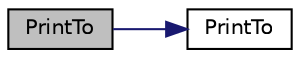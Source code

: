digraph "PrintTo"
{
 // INTERACTIVE_SVG=YES
 // LATEX_PDF_SIZE
  bgcolor="transparent";
  edge [fontname="Helvetica",fontsize="10",labelfontname="Helvetica",labelfontsize="10"];
  node [fontname="Helvetica",fontsize="10",shape=record];
  rankdir="LR";
  Node1 [label="PrintTo",height=0.2,width=0.4,color="black", fillcolor="grey75", style="filled", fontcolor="black",tooltip=" "];
  Node1 -> Node2 [color="midnightblue",fontsize="10",style="solid",fontname="Helvetica"];
  Node2 [label="PrintTo",height=0.2,width=0.4,color="black",URL="$d0/da7/namespacetesting_1_1internal_ade0b44c0a3af92096cbc72fa773cc02c.html#ade0b44c0a3af92096cbc72fa773cc02c",tooltip=" "];
}
